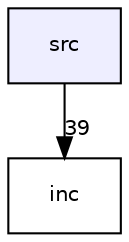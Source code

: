 digraph "src" {
  compound=true
  node [ fontsize="10", fontname="Helvetica"];
  edge [ labelfontsize="10", labelfontname="Helvetica"];
  dir_68267d1309a1af8e8297ef4c3efbcdba [shape=box, label="src", style="filled", fillcolor="#eeeeff", pencolor="black", URL="dir_68267d1309a1af8e8297ef4c3efbcdba.html"];
  dir_bfccd401955b95cf8c75461437045ac0 [shape=box label="inc" URL="dir_bfccd401955b95cf8c75461437045ac0.html"];
  dir_68267d1309a1af8e8297ef4c3efbcdba->dir_bfccd401955b95cf8c75461437045ac0 [headlabel="39", labeldistance=1.5 headhref="dir_000001_000000.html"];
}
